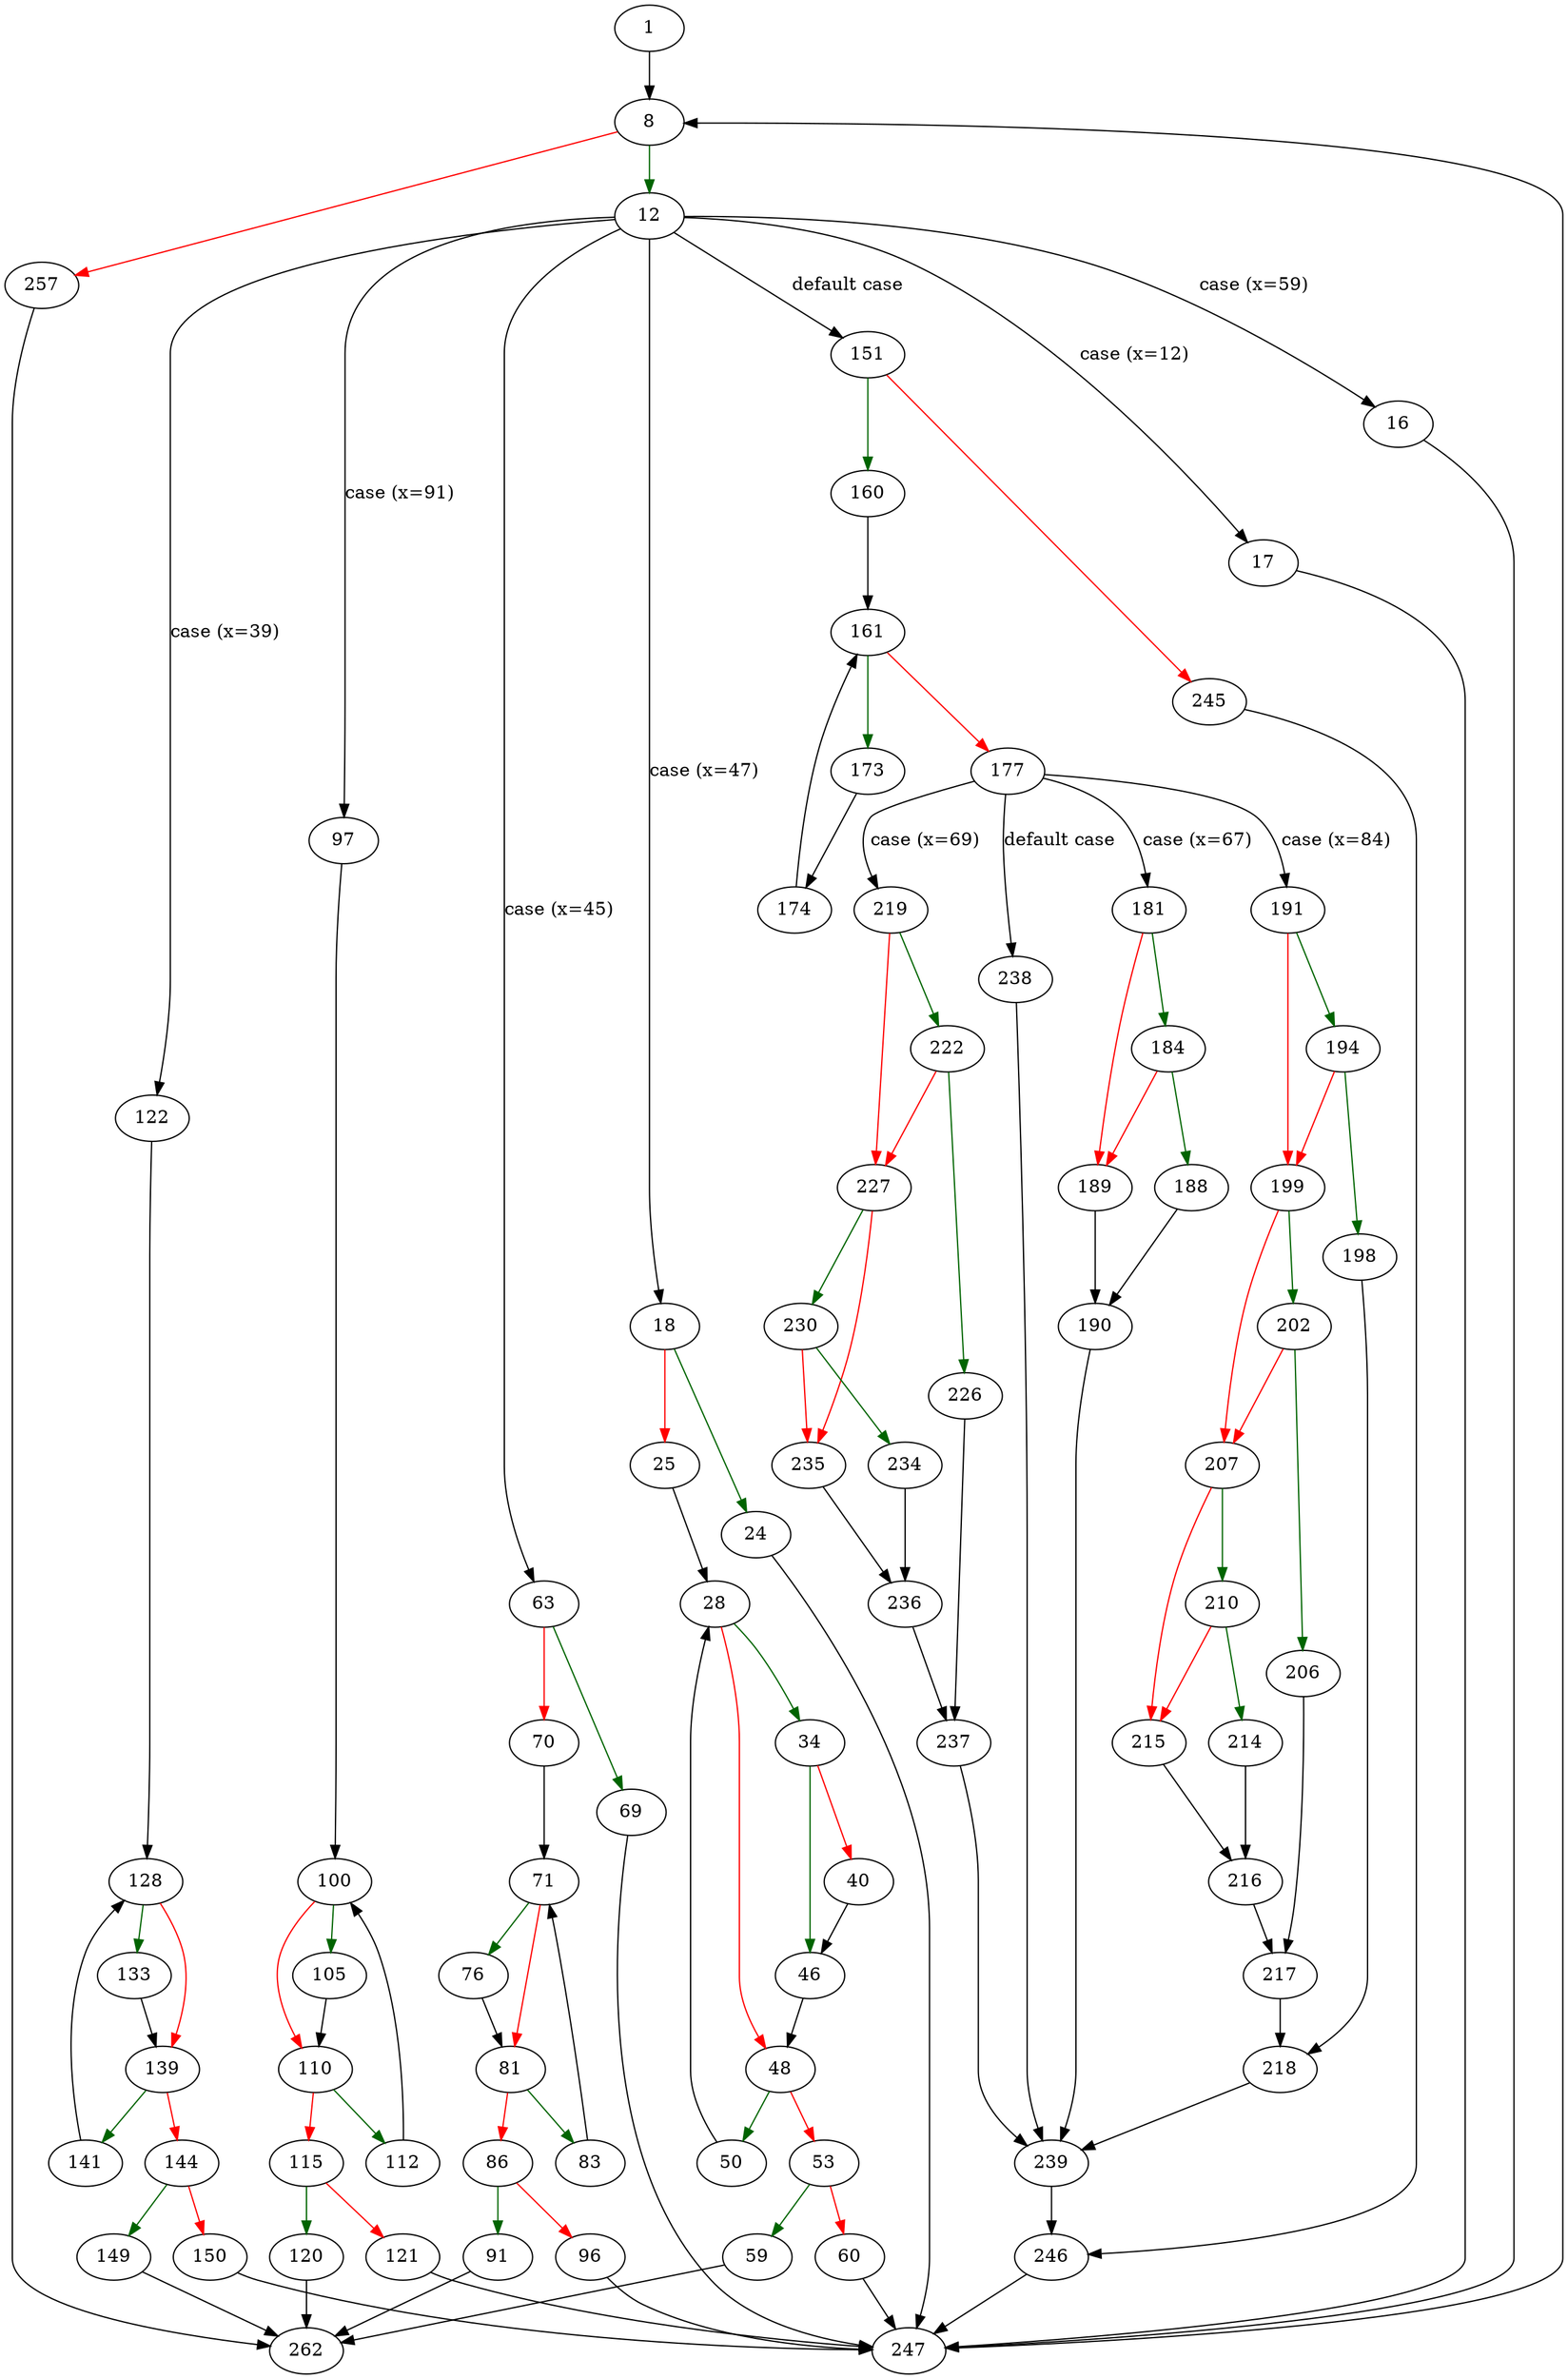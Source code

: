 strict digraph "sqlite3_complete" {
	// Node definitions.
	1 [entry=true];
	8;
	12;
	257;
	16;
	17;
	18;
	63;
	97;
	122;
	151;
	247;
	24;
	25;
	28;
	34;
	48;
	46;
	40;
	50;
	53;
	59;
	60;
	262;
	69;
	70;
	71;
	76;
	81;
	83;
	86;
	91;
	96;
	100;
	105;
	110;
	112;
	115;
	120;
	121;
	128;
	133;
	139;
	141;
	144;
	149;
	150;
	160;
	245;
	161;
	173;
	177;
	174;
	181;
	191;
	219;
	238;
	184;
	189;
	188;
	190;
	239;
	194;
	199;
	198;
	218;
	202;
	207;
	206;
	217;
	210;
	215;
	214;
	216;
	222;
	227;
	226;
	237;
	230;
	235;
	234;
	236;
	246;

	// Edge definitions.
	1 -> 8;
	8 -> 12 [
		color=darkgreen
		cond=true
	];
	8 -> 257 [
		color=red
		cond=false
	];
	12 -> 16 [
		cond="case (x=59)"
		label="case (x=59)"
	];
	12 -> 17 [
		cond="case (x=12)"
		label="case (x=12)"
	];
	12 -> 18 [
		cond="case (x=47)"
		label="case (x=47)"
	];
	12 -> 63 [
		cond="case (x=45)"
		label="case (x=45)"
	];
	12 -> 97 [
		cond="case (x=91)"
		label="case (x=91)"
	];
	12 -> 122 [
		cond="case (x=39)"
		label="case (x=39)"
	];
	12 -> 151 [
		cond="default case"
		label="default case"
	];
	257 -> 262;
	16 -> 247;
	17 -> 247;
	18 -> 24 [
		color=darkgreen
		cond=true
	];
	18 -> 25 [
		color=red
		cond=false
	];
	63 -> 69 [
		color=darkgreen
		cond=true
	];
	63 -> 70 [
		color=red
		cond=false
	];
	97 -> 100;
	122 -> 128;
	151 -> 160 [
		color=darkgreen
		cond=true
	];
	151 -> 245 [
		color=red
		cond=false
	];
	247 -> 8;
	24 -> 247;
	25 -> 28;
	28 -> 34 [
		color=darkgreen
		cond=true
	];
	28 -> 48 [
		color=red
		cond=false
	];
	34 -> 46 [
		color=darkgreen
		cond=true
	];
	34 -> 40 [
		color=red
		cond=false
	];
	48 -> 50 [
		color=darkgreen
		cond=true
	];
	48 -> 53 [
		color=red
		cond=false
	];
	46 -> 48;
	40 -> 46;
	50 -> 28;
	53 -> 59 [
		color=darkgreen
		cond=true
	];
	53 -> 60 [
		color=red
		cond=false
	];
	59 -> 262;
	60 -> 247;
	69 -> 247;
	70 -> 71;
	71 -> 76 [
		color=darkgreen
		cond=true
	];
	71 -> 81 [
		color=red
		cond=false
	];
	76 -> 81;
	81 -> 83 [
		color=darkgreen
		cond=true
	];
	81 -> 86 [
		color=red
		cond=false
	];
	83 -> 71;
	86 -> 91 [
		color=darkgreen
		cond=true
	];
	86 -> 96 [
		color=red
		cond=false
	];
	91 -> 262;
	96 -> 247;
	100 -> 105 [
		color=darkgreen
		cond=true
	];
	100 -> 110 [
		color=red
		cond=false
	];
	105 -> 110;
	110 -> 112 [
		color=darkgreen
		cond=true
	];
	110 -> 115 [
		color=red
		cond=false
	];
	112 -> 100;
	115 -> 120 [
		color=darkgreen
		cond=true
	];
	115 -> 121 [
		color=red
		cond=false
	];
	120 -> 262;
	121 -> 247;
	128 -> 133 [
		color=darkgreen
		cond=true
	];
	128 -> 139 [
		color=red
		cond=false
	];
	133 -> 139;
	139 -> 141 [
		color=darkgreen
		cond=true
	];
	139 -> 144 [
		color=red
		cond=false
	];
	141 -> 128;
	144 -> 149 [
		color=darkgreen
		cond=true
	];
	144 -> 150 [
		color=red
		cond=false
	];
	149 -> 262;
	150 -> 247;
	160 -> 161;
	245 -> 246;
	161 -> 173 [
		color=darkgreen
		cond=true
	];
	161 -> 177 [
		color=red
		cond=false
	];
	173 -> 174;
	177 -> 181 [
		cond="case (x=67)"
		label="case (x=67)"
	];
	177 -> 191 [
		cond="case (x=84)"
		label="case (x=84)"
	];
	177 -> 219 [
		cond="case (x=69)"
		label="case (x=69)"
	];
	177 -> 238 [
		cond="default case"
		label="default case"
	];
	174 -> 161;
	181 -> 184 [
		color=darkgreen
		cond=true
	];
	181 -> 189 [
		color=red
		cond=false
	];
	191 -> 194 [
		color=darkgreen
		cond=true
	];
	191 -> 199 [
		color=red
		cond=false
	];
	219 -> 222 [
		color=darkgreen
		cond=true
	];
	219 -> 227 [
		color=red
		cond=false
	];
	238 -> 239;
	184 -> 189 [
		color=red
		cond=false
	];
	184 -> 188 [
		color=darkgreen
		cond=true
	];
	189 -> 190;
	188 -> 190;
	190 -> 239;
	239 -> 246;
	194 -> 199 [
		color=red
		cond=false
	];
	194 -> 198 [
		color=darkgreen
		cond=true
	];
	199 -> 202 [
		color=darkgreen
		cond=true
	];
	199 -> 207 [
		color=red
		cond=false
	];
	198 -> 218;
	218 -> 239;
	202 -> 207 [
		color=red
		cond=false
	];
	202 -> 206 [
		color=darkgreen
		cond=true
	];
	207 -> 210 [
		color=darkgreen
		cond=true
	];
	207 -> 215 [
		color=red
		cond=false
	];
	206 -> 217;
	217 -> 218;
	210 -> 215 [
		color=red
		cond=false
	];
	210 -> 214 [
		color=darkgreen
		cond=true
	];
	215 -> 216;
	214 -> 216;
	216 -> 217;
	222 -> 227 [
		color=red
		cond=false
	];
	222 -> 226 [
		color=darkgreen
		cond=true
	];
	227 -> 230 [
		color=darkgreen
		cond=true
	];
	227 -> 235 [
		color=red
		cond=false
	];
	226 -> 237;
	237 -> 239;
	230 -> 235 [
		color=red
		cond=false
	];
	230 -> 234 [
		color=darkgreen
		cond=true
	];
	235 -> 236;
	234 -> 236;
	236 -> 237;
	246 -> 247;
}